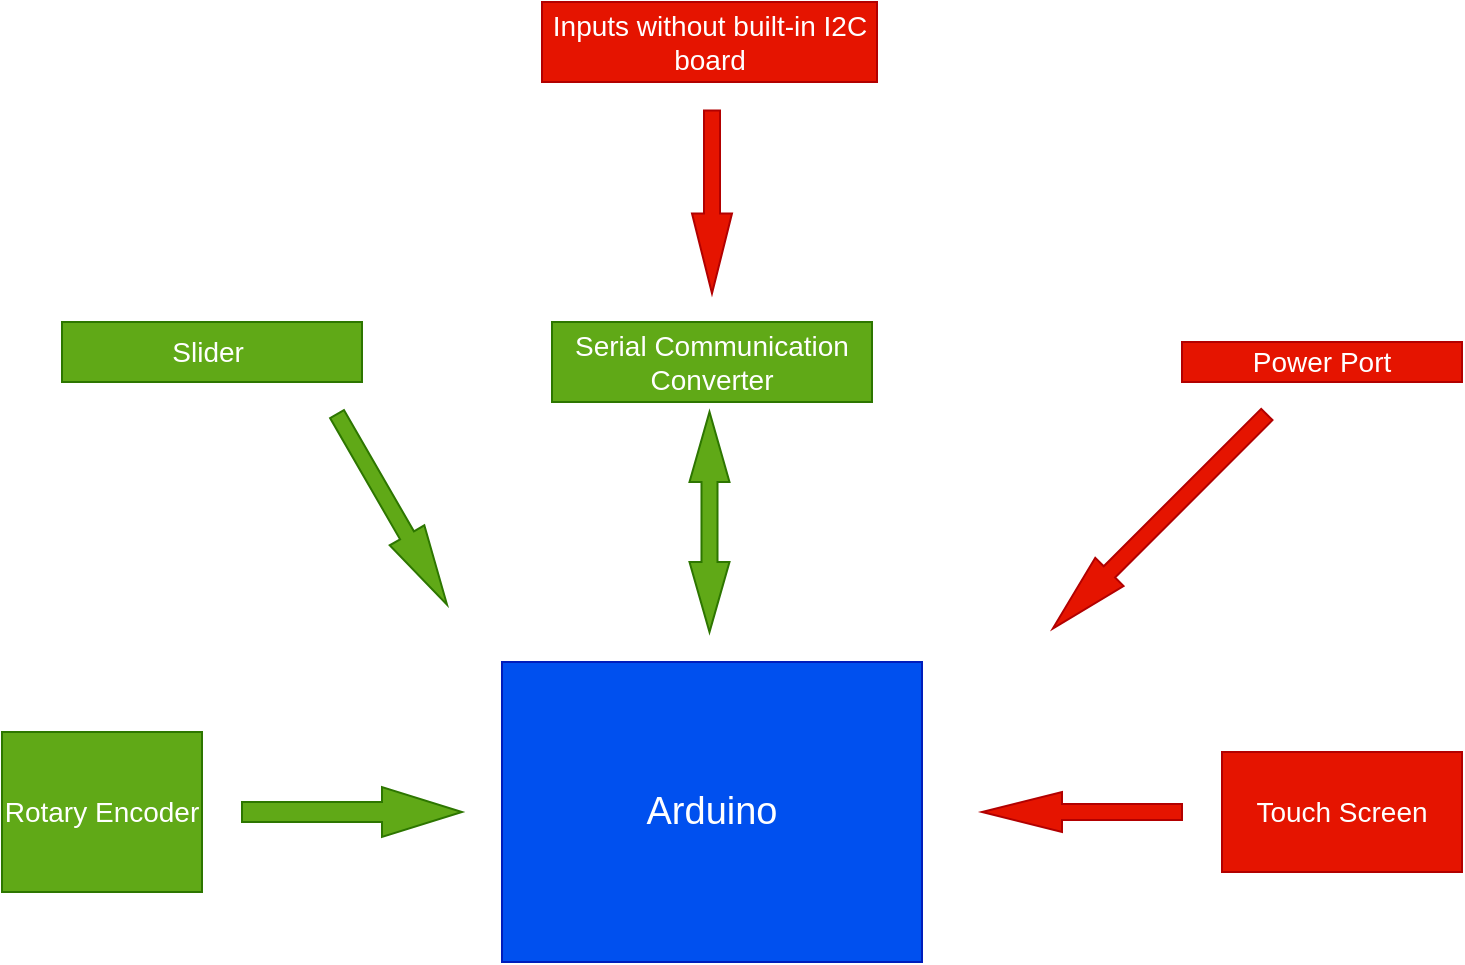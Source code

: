 <mxfile version="22.0.1" type="google">
  <diagram name="Page-1" id="on_e47VmN5y0idL37bkN">
    <mxGraphModel grid="1" page="1" gridSize="10" guides="1" tooltips="1" connect="1" arrows="1" fold="1" pageScale="1" pageWidth="850" pageHeight="1100" math="0" shadow="0">
      <root>
        <mxCell id="0" />
        <mxCell id="1" parent="0" />
        <mxCell id="CDpKQw4PAzKCgGgakKZo-1" value="&lt;font style=&quot;font-size: 19px;&quot;&gt;Arduino&lt;/font&gt;" style="rounded=0;whiteSpace=wrap;html=1;fillColor=#0050ef;fontColor=#ffffff;strokeColor=#001DBC;" vertex="1" parent="1">
          <mxGeometry x="290" y="370" width="210" height="150" as="geometry" />
        </mxCell>
        <mxCell id="CDpKQw4PAzKCgGgakKZo-2" value="&lt;font style=&quot;font-size: 14px;&quot;&gt;Inputs without built-in I2C board&lt;/font&gt;" style="rounded=0;whiteSpace=wrap;html=1;fillColor=#e51400;strokeColor=#B20000;fontColor=#ffffff;" vertex="1" parent="1">
          <mxGeometry x="310" y="40" width="167.5" height="40" as="geometry" />
        </mxCell>
        <mxCell id="CDpKQw4PAzKCgGgakKZo-3" value="&lt;font style=&quot;font-size: 14px;&quot;&gt;Touch Screen&lt;/font&gt;" style="rounded=0;whiteSpace=wrap;html=1;fillColor=#e51400;fontColor=#ffffff;strokeColor=#B20000;" vertex="1" parent="1">
          <mxGeometry x="650" y="415" width="120" height="60" as="geometry" />
        </mxCell>
        <mxCell id="CDpKQw4PAzKCgGgakKZo-4" value="&lt;font style=&quot;font-size: 14px;&quot;&gt;Rotary Encoder&lt;/font&gt;" style="rounded=0;whiteSpace=wrap;html=1;fillColor=#60a917;fontColor=#ffffff;strokeColor=#2D7600;" vertex="1" parent="1">
          <mxGeometry x="40" y="405" width="100" height="80" as="geometry" />
        </mxCell>
        <mxCell id="CDpKQw4PAzKCgGgakKZo-5" value="&lt;font style=&quot;font-size: 14px;&quot;&gt;Serial Communication Converter&lt;/font&gt;" style="rounded=0;whiteSpace=wrap;html=1;fillColor=#60a917;fontColor=#ffffff;strokeColor=#2D7600;" vertex="1" parent="1">
          <mxGeometry x="315" y="200" width="160" height="40" as="geometry" />
        </mxCell>
        <mxCell id="CDpKQw4PAzKCgGgakKZo-7" value="" style="html=1;shadow=0;dashed=0;align=center;verticalAlign=middle;shape=mxgraph.arrows2.twoWayArrow;dy=0.6;dx=35;rotation=-90;fillColor=#60a917;fontColor=#ffffff;strokeColor=#2D7600;" vertex="1" parent="1">
          <mxGeometry x="338.75" y="290" width="110" height="20" as="geometry" />
        </mxCell>
        <mxCell id="CDpKQw4PAzKCgGgakKZo-11" value="" style="html=1;shadow=0;dashed=0;align=center;verticalAlign=middle;shape=mxgraph.arrows2.arrow;dy=0.6;dx=40;direction=east;notch=0;rotation=90;fillColor=#e51400;fontColor=#ffffff;strokeColor=#B20000;" vertex="1" parent="1">
          <mxGeometry x="349.27" y="130" width="91.46" height="20" as="geometry" />
        </mxCell>
        <mxCell id="CDpKQw4PAzKCgGgakKZo-14" value="" style="html=1;shadow=0;dashed=0;align=center;verticalAlign=middle;shape=mxgraph.arrows2.arrow;dy=0.6;dx=40;flipH=1;notch=0;fillColor=#e51400;fontColor=#ffffff;strokeColor=#B20000;" vertex="1" parent="1">
          <mxGeometry x="530" y="435" width="100" height="20" as="geometry" />
        </mxCell>
        <mxCell id="CDpKQw4PAzKCgGgakKZo-18" value="" style="html=1;shadow=0;dashed=0;align=center;verticalAlign=middle;shape=mxgraph.arrows2.arrow;dy=0.6;dx=40;notch=0;fillColor=#60a917;fontColor=#ffffff;strokeColor=#2D7600;" vertex="1" parent="1">
          <mxGeometry x="160" y="432.5" width="110" height="25" as="geometry" />
        </mxCell>
        <mxCell id="CDpKQw4PAzKCgGgakKZo-19" value="&lt;font style=&quot;font-size: 14px;&quot;&gt;Slider&amp;nbsp;&lt;/font&gt;" style="rounded=0;whiteSpace=wrap;html=1;fillColor=#60a917;fontColor=#ffffff;strokeColor=#2D7600;" vertex="1" parent="1">
          <mxGeometry x="70" y="200" width="150" height="30" as="geometry" />
        </mxCell>
        <mxCell id="CDpKQw4PAzKCgGgakKZo-21" value="" style="html=1;shadow=0;dashed=0;align=center;verticalAlign=middle;shape=mxgraph.arrows2.arrow;dy=0.6;dx=40;direction=south;notch=0;rotation=-30;fillColor=#60a917;fontColor=#ffffff;strokeColor=#2D7600;" vertex="1" parent="1">
          <mxGeometry x="225" y="238.66" width="20" height="110" as="geometry" />
        </mxCell>
        <mxCell id="CDpKQw4PAzKCgGgakKZo-22" value="&lt;font style=&quot;font-size: 14px;&quot;&gt;Power Port&lt;/font&gt;" style="rounded=0;whiteSpace=wrap;html=1;fillColor=#e51400;fontColor=#ffffff;strokeColor=#B20000;" vertex="1" parent="1">
          <mxGeometry x="630" y="210" width="140" height="20" as="geometry" />
        </mxCell>
        <mxCell id="CDpKQw4PAzKCgGgakKZo-23" value="" style="html=1;shadow=0;dashed=0;align=center;verticalAlign=middle;shape=mxgraph.arrows2.arrow;dy=0.6;dx=40;direction=south;notch=0;rotation=45;fillColor=#e51400;fontColor=#ffffff;strokeColor=#B20000;" vertex="1" parent="1">
          <mxGeometry x="608.92" y="224.07" width="20" height="151.34" as="geometry" />
        </mxCell>
      </root>
    </mxGraphModel>
  </diagram>
</mxfile>
